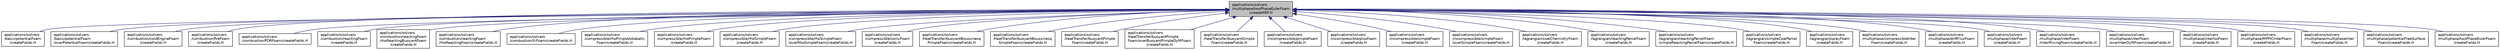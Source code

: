 digraph "applications/solvers/multiphase/twoPhaseEulerFoam/createMRF.H"
{
  bgcolor="transparent";
  edge [fontname="Helvetica",fontsize="10",labelfontname="Helvetica",labelfontsize="10"];
  node [fontname="Helvetica",fontsize="10",shape=record];
  Node1 [label="applications/solvers\l/multiphase/twoPhaseEulerFoam\l/createMRF.H",height=0.2,width=0.4,color="black", fillcolor="grey75", style="filled" fontcolor="black"];
  Node1 -> Node2 [dir="back",color="midnightblue",fontsize="10",style="solid",fontname="Helvetica"];
  Node2 [label="applications/solvers\l/basic/potentialFoam\l/createFields.H",height=0.2,width=0.4,color="black",URL="$solvers_2basic_2potentialFoam_2createFields_8H.html"];
  Node1 -> Node3 [dir="back",color="midnightblue",fontsize="10",style="solid",fontname="Helvetica"];
  Node3 [label="applications/solvers\l/basic/potentialFoam\l/overPotentialFoam/createFields.H",height=0.2,width=0.4,color="black",URL="$solvers_2basic_2potentialFoam_2overPotentialFoam_2createFields_8H.html"];
  Node1 -> Node4 [dir="back",color="midnightblue",fontsize="10",style="solid",fontname="Helvetica"];
  Node4 [label="applications/solvers\l/combustion/coldEngineFoam\l/createFields.H",height=0.2,width=0.4,color="black",URL="$solvers_2combustion_2coldEngineFoam_2createFields_8H.html"];
  Node1 -> Node5 [dir="back",color="midnightblue",fontsize="10",style="solid",fontname="Helvetica"];
  Node5 [label="applications/solvers\l/combustion/fireFoam\l/createFields.H",height=0.2,width=0.4,color="black",URL="$solvers_2combustion_2fireFoam_2createFields_8H.html"];
  Node1 -> Node6 [dir="back",color="midnightblue",fontsize="10",style="solid",fontname="Helvetica"];
  Node6 [label="applications/solvers\l/combustion/PDRFoam/createFields.H",height=0.2,width=0.4,color="black",URL="$solvers_2combustion_2PDRFoam_2createFields_8H.html"];
  Node1 -> Node7 [dir="back",color="midnightblue",fontsize="10",style="solid",fontname="Helvetica"];
  Node7 [label="applications/solvers\l/combustion/reactingFoam\l/createFields.H",height=0.2,width=0.4,color="black",URL="$solvers_2combustion_2reactingFoam_2createFields_8H.html"];
  Node1 -> Node8 [dir="back",color="midnightblue",fontsize="10",style="solid",fontname="Helvetica"];
  Node8 [label="applications/solvers\l/combustion/reactingFoam\l/rhoReactingBuoyantFoam\l/createFields.H",height=0.2,width=0.4,color="black",URL="$solvers_2combustion_2reactingFoam_2rhoReactingBuoyantFoam_2createFields_8H.html"];
  Node1 -> Node9 [dir="back",color="midnightblue",fontsize="10",style="solid",fontname="Helvetica"];
  Node9 [label="applications/solvers\l/combustion/reactingFoam\l/rhoReactingFoam/createFields.H",height=0.2,width=0.4,color="black",URL="$solvers_2combustion_2reactingFoam_2rhoReactingFoam_2createFields_8H.html"];
  Node1 -> Node10 [dir="back",color="midnightblue",fontsize="10",style="solid",fontname="Helvetica"];
  Node10 [label="applications/solvers\l/combustion/XiFoam/createFields.H",height=0.2,width=0.4,color="black",URL="$solvers_2combustion_2XiFoam_2createFields_8H.html"];
  Node1 -> Node11 [dir="back",color="midnightblue",fontsize="10",style="solid",fontname="Helvetica"];
  Node11 [label="applications/solvers\l/compressible/rhoPimpleAdiabatic\lFoam/createFields.H",height=0.2,width=0.4,color="black",URL="$solvers_2compressible_2rhoPimpleAdiabaticFoam_2createFields_8H.html"];
  Node1 -> Node12 [dir="back",color="midnightblue",fontsize="10",style="solid",fontname="Helvetica"];
  Node12 [label="applications/solvers\l/compressible/rhoPimpleFoam\l/createFields.H",height=0.2,width=0.4,color="black",URL="$solvers_2compressible_2rhoPimpleFoam_2createFields_8H.html"];
  Node1 -> Node13 [dir="back",color="midnightblue",fontsize="10",style="solid",fontname="Helvetica"];
  Node13 [label="applications/solvers\l/compressible/rhoSimpleFoam\l/createFields.H",height=0.2,width=0.4,color="black",URL="$solvers_2compressible_2rhoSimpleFoam_2createFields_8H.html"];
  Node1 -> Node14 [dir="back",color="midnightblue",fontsize="10",style="solid",fontname="Helvetica"];
  Node14 [label="applications/solvers\l/compressible/rhoSimpleFoam\l/overRhoSimpleFoam/createFields.H",height=0.2,width=0.4,color="black",URL="$solvers_2compressible_2rhoSimpleFoam_2overRhoSimpleFoam_2createFields_8H.html"];
  Node1 -> Node15 [dir="back",color="midnightblue",fontsize="10",style="solid",fontname="Helvetica"];
  Node15 [label="applications/solvers\l/compressible/sonicFoam\l/createFields.H",height=0.2,width=0.4,color="black",URL="$solvers_2compressible_2sonicFoam_2createFields_8H.html"];
  Node1 -> Node16 [dir="back",color="midnightblue",fontsize="10",style="solid",fontname="Helvetica"];
  Node16 [label="applications/solvers\l/heatTransfer/buoyantBoussinesq\lPimpleFoam/createFields.H",height=0.2,width=0.4,color="black",URL="$solvers_2heatTransfer_2buoyantBoussinesqPimpleFoam_2createFields_8H.html"];
  Node1 -> Node17 [dir="back",color="midnightblue",fontsize="10",style="solid",fontname="Helvetica"];
  Node17 [label="applications/solvers\l/heatTransfer/buoyantBoussinesq\lSimpleFoam/createFields.H",height=0.2,width=0.4,color="black",URL="$solvers_2heatTransfer_2buoyantBoussinesqSimpleFoam_2createFields_8H.html"];
  Node1 -> Node18 [dir="back",color="midnightblue",fontsize="10",style="solid",fontname="Helvetica"];
  Node18 [label="applications/solvers\l/heatTransfer/buoyantPimple\lFoam/createFields.H",height=0.2,width=0.4,color="black",URL="$solvers_2heatTransfer_2buoyantPimpleFoam_2createFields_8H.html"];
  Node1 -> Node19 [dir="back",color="midnightblue",fontsize="10",style="solid",fontname="Helvetica"];
  Node19 [label="applications/solvers\l/heatTransfer/buoyantPimple\lFoam/overBuoyantPimpleDyMFoam\l/createFields.H",height=0.2,width=0.4,color="black",URL="$solvers_2heatTransfer_2buoyantPimpleFoam_2overBuoyantPimpleDyMFoam_2createFields_8H.html"];
  Node1 -> Node20 [dir="back",color="midnightblue",fontsize="10",style="solid",fontname="Helvetica"];
  Node20 [label="applications/solvers\l/heatTransfer/buoyantSimple\lFoam/createFields.H",height=0.2,width=0.4,color="black",URL="$solvers_2heatTransfer_2buoyantSimpleFoam_2createFields_8H.html"];
  Node1 -> Node21 [dir="back",color="midnightblue",fontsize="10",style="solid",fontname="Helvetica"];
  Node21 [label="applications/solvers\l/incompressible/pimpleFoam\l/createFields.H",height=0.2,width=0.4,color="black",URL="$solvers_2incompressible_2pimpleFoam_2createFields_8H.html"];
  Node1 -> Node22 [dir="back",color="midnightblue",fontsize="10",style="solid",fontname="Helvetica"];
  Node22 [label="applications/solvers\l/incompressible/pisoFoam\l/createFields.H",height=0.2,width=0.4,color="black",URL="$solvers_2incompressible_2pisoFoam_2createFields_8H.html"];
  Node1 -> Node23 [dir="back",color="midnightblue",fontsize="10",style="solid",fontname="Helvetica"];
  Node23 [label="applications/solvers\l/incompressible/simpleFoam\l/createFields.H",height=0.2,width=0.4,color="black",URL="$solvers_2incompressible_2simpleFoam_2createFields_8H.html"];
  Node1 -> Node24 [dir="back",color="midnightblue",fontsize="10",style="solid",fontname="Helvetica"];
  Node24 [label="applications/solvers\l/incompressible/simpleFoam\l/overSimpleFoam/createFields.H",height=0.2,width=0.4,color="black",URL="$solvers_2incompressible_2simpleFoam_2overSimpleFoam_2createFields_8H.html"];
  Node1 -> Node25 [dir="back",color="midnightblue",fontsize="10",style="solid",fontname="Helvetica"];
  Node25 [label="applications/solvers\l/lagrangian/coalChemistryFoam\l/createFields.H",height=0.2,width=0.4,color="black",URL="$solvers_2lagrangian_2coalChemistryFoam_2createFields_8H.html"];
  Node1 -> Node26 [dir="back",color="midnightblue",fontsize="10",style="solid",fontname="Helvetica"];
  Node26 [label="applications/solvers\l/lagrangian/reactingParcelFoam\l/createFields.H",height=0.2,width=0.4,color="black",URL="$solvers_2lagrangian_2reactingParcelFoam_2createFields_8H.html"];
  Node1 -> Node27 [dir="back",color="midnightblue",fontsize="10",style="solid",fontname="Helvetica"];
  Node27 [label="applications/solvers\l/lagrangian/reactingParcelFoam\l/simpleReactingParcelFoam/createFields.H",height=0.2,width=0.4,color="black",URL="$solvers_2lagrangian_2reactingParcelFoam_2simpleReactingParcelFoam_2createFields_8H.html"];
  Node1 -> Node28 [dir="back",color="midnightblue",fontsize="10",style="solid",fontname="Helvetica"];
  Node28 [label="applications/solvers\l/lagrangian/simpleCoalParcel\lFoam/createFields.H",height=0.2,width=0.4,color="black",URL="$solvers_2lagrangian_2simpleCoalParcelFoam_2createFields_8H.html"];
  Node1 -> Node29 [dir="back",color="midnightblue",fontsize="10",style="solid",fontname="Helvetica"];
  Node29 [label="applications/solvers\l/lagrangian/sprayFoam\l/createFields.H",height=0.2,width=0.4,color="black",URL="$solvers_2lagrangian_2sprayFoam_2createFields_8H.html"];
  Node1 -> Node30 [dir="back",color="midnightblue",fontsize="10",style="solid",fontname="Helvetica"];
  Node30 [label="applications/solvers\l/multiphase/compressibleInter\lFoam/createFields.H",height=0.2,width=0.4,color="black",URL="$solvers_2multiphase_2compressibleInterFoam_2createFields_8H.html"];
  Node1 -> Node31 [dir="back",color="midnightblue",fontsize="10",style="solid",fontname="Helvetica"];
  Node31 [label="applications/solvers\l/multiphase/driftFluxFoam\l/createFields.H",height=0.2,width=0.4,color="black",URL="$solvers_2multiphase_2driftFluxFoam_2createFields_8H.html"];
  Node1 -> Node32 [dir="back",color="midnightblue",fontsize="10",style="solid",fontname="Helvetica"];
  Node32 [label="applications/solvers\l/multiphase/interFoam\l/createFields.H",height=0.2,width=0.4,color="black",URL="$solvers_2multiphase_2interFoam_2createFields_8H.html"];
  Node1 -> Node33 [dir="back",color="midnightblue",fontsize="10",style="solid",fontname="Helvetica"];
  Node33 [label="applications/solvers\l/multiphase/interFoam\l/interMixingFoam/createFields.H",height=0.2,width=0.4,color="black",URL="$solvers_2multiphase_2interFoam_2interMixingFoam_2createFields_8H.html"];
  Node1 -> Node34 [dir="back",color="midnightblue",fontsize="10",style="solid",fontname="Helvetica"];
  Node34 [label="applications/solvers\l/multiphase/interFoam\l/overInterDyMFoam/createFields.H",height=0.2,width=0.4,color="black",URL="$solvers_2multiphase_2interFoam_2overInterDyMFoam_2createFields_8H.html"];
  Node1 -> Node35 [dir="back",color="midnightblue",fontsize="10",style="solid",fontname="Helvetica"];
  Node35 [label="applications/solvers\l/multiphase/interIsoFoam\l/createFields.H",height=0.2,width=0.4,color="black",URL="$solvers_2multiphase_2interIsoFoam_2createFields_8H.html"];
  Node1 -> Node36 [dir="back",color="midnightblue",fontsize="10",style="solid",fontname="Helvetica"];
  Node36 [label="applications/solvers\l/multiphase/MPPICInterFoam\l/createFields.H",height=0.2,width=0.4,color="black",URL="$solvers_2multiphase_2MPPICInterFoam_2createFields_8H.html"];
  Node1 -> Node37 [dir="back",color="midnightblue",fontsize="10",style="solid",fontname="Helvetica"];
  Node37 [label="applications/solvers\l/multiphase/multiphaseInter\lFoam/createFields.H",height=0.2,width=0.4,color="black",URL="$solvers_2multiphase_2multiphaseInterFoam_2createFields_8H.html"];
  Node1 -> Node38 [dir="back",color="midnightblue",fontsize="10",style="solid",fontname="Helvetica"];
  Node38 [label="applications/solvers\l/multiphase/potentialFreeSurface\lFoam/createFields.H",height=0.2,width=0.4,color="black",URL="$solvers_2multiphase_2potentialFreeSurfaceFoam_2createFields_8H.html"];
  Node1 -> Node39 [dir="back",color="midnightblue",fontsize="10",style="solid",fontname="Helvetica"];
  Node39 [label="applications/solvers\l/multiphase/twoPhaseEulerFoam\l/createFields.H",height=0.2,width=0.4,color="black",URL="$solvers_2multiphase_2twoPhaseEulerFoam_2createFields_8H.html"];
}
